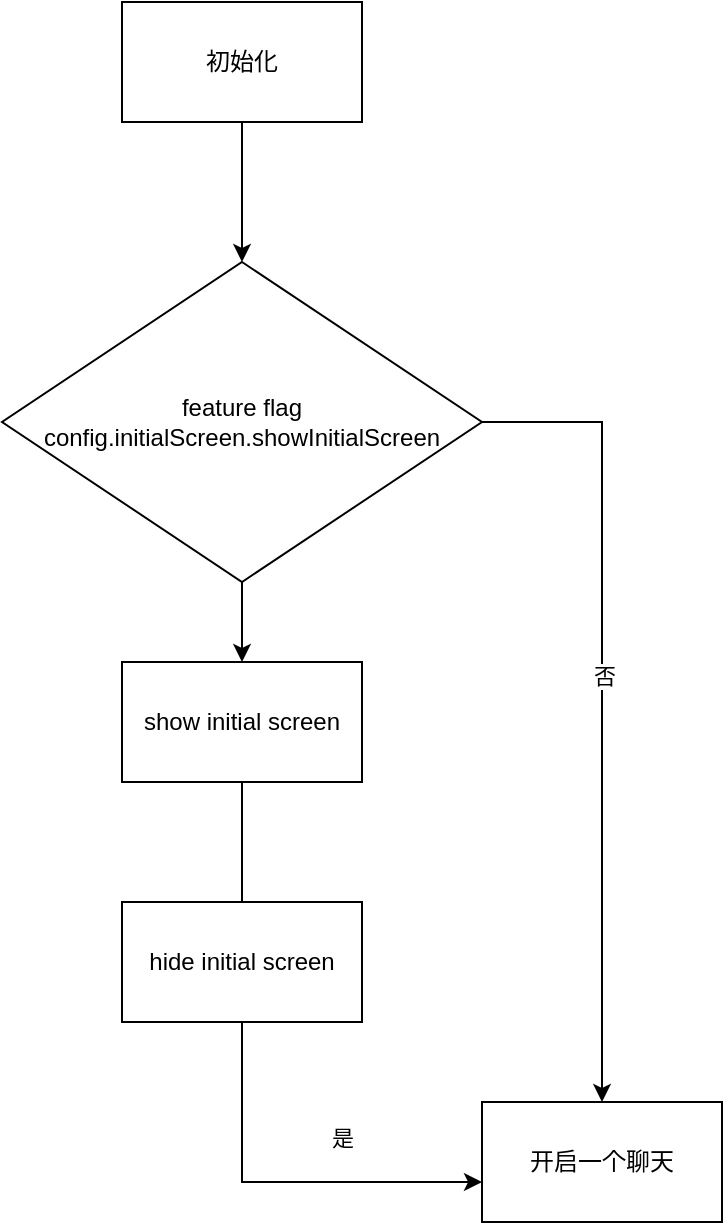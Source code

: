 <mxfile version="15.1.0" type="github">
  <diagram id="6knI3_qLb6QcAAUkTFyR" name="Page-1">
    <mxGraphModel dx="1558" dy="796" grid="1" gridSize="10" guides="1" tooltips="1" connect="1" arrows="1" fold="1" page="1" pageScale="1" pageWidth="827" pageHeight="1169" math="0" shadow="0">
      <root>
        <mxCell id="0" />
        <mxCell id="1" parent="0" />
        <mxCell id="GNG6-frRE_DT6sX8QAHm-2" style="edgeStyle=orthogonalEdgeStyle;rounded=0;orthogonalLoop=1;jettySize=auto;html=1;entryX=0.5;entryY=0;entryDx=0;entryDy=0;" edge="1" parent="1" source="GNG6-frRE_DT6sX8QAHm-1" target="GNG6-frRE_DT6sX8QAHm-6">
          <mxGeometry relative="1" as="geometry">
            <mxPoint x="220" y="530" as="targetPoint" />
          </mxGeometry>
        </mxCell>
        <mxCell id="GNG6-frRE_DT6sX8QAHm-1" value="初始化" style="rounded=0;whiteSpace=wrap;html=1;" vertex="1" parent="1">
          <mxGeometry x="160" y="410" width="120" height="60" as="geometry" />
        </mxCell>
        <mxCell id="GNG6-frRE_DT6sX8QAHm-9" style="edgeStyle=orthogonalEdgeStyle;rounded=0;orthogonalLoop=1;jettySize=auto;html=1;exitX=0.5;exitY=1;exitDx=0;exitDy=0;entryX=0;entryY=0.667;entryDx=0;entryDy=0;entryPerimeter=0;" edge="1" parent="1" source="GNG6-frRE_DT6sX8QAHm-5" target="GNG6-frRE_DT6sX8QAHm-10">
          <mxGeometry relative="1" as="geometry">
            <mxPoint x="220" y="870" as="targetPoint" />
          </mxGeometry>
        </mxCell>
        <mxCell id="GNG6-frRE_DT6sX8QAHm-14" value="是" style="edgeLabel;html=1;align=center;verticalAlign=middle;resizable=0;points=[];" vertex="1" connectable="0" parent="GNG6-frRE_DT6sX8QAHm-9">
          <mxGeometry x="-0.462" relative="1" as="geometry">
            <mxPoint x="50" y="92" as="offset" />
          </mxGeometry>
        </mxCell>
        <mxCell id="GNG6-frRE_DT6sX8QAHm-5" value="show initial screen" style="rounded=0;whiteSpace=wrap;html=1;" vertex="1" parent="1">
          <mxGeometry x="160" y="740" width="120" height="60" as="geometry" />
        </mxCell>
        <mxCell id="GNG6-frRE_DT6sX8QAHm-7" style="edgeStyle=orthogonalEdgeStyle;rounded=0;orthogonalLoop=1;jettySize=auto;html=1;entryX=0.5;entryY=0;entryDx=0;entryDy=0;" edge="1" parent="1" source="GNG6-frRE_DT6sX8QAHm-6" target="GNG6-frRE_DT6sX8QAHm-5">
          <mxGeometry relative="1" as="geometry" />
        </mxCell>
        <mxCell id="GNG6-frRE_DT6sX8QAHm-17" style="edgeStyle=orthogonalEdgeStyle;rounded=0;orthogonalLoop=1;jettySize=auto;html=1;exitX=1;exitY=0.5;exitDx=0;exitDy=0;entryX=0.5;entryY=0;entryDx=0;entryDy=0;" edge="1" parent="1" source="GNG6-frRE_DT6sX8QAHm-6" target="GNG6-frRE_DT6sX8QAHm-10">
          <mxGeometry relative="1" as="geometry" />
        </mxCell>
        <mxCell id="GNG6-frRE_DT6sX8QAHm-18" value="否" style="edgeLabel;html=1;align=center;verticalAlign=middle;resizable=0;points=[];" vertex="1" connectable="0" parent="GNG6-frRE_DT6sX8QAHm-17">
          <mxGeometry x="-0.065" y="1" relative="1" as="geometry">
            <mxPoint as="offset" />
          </mxGeometry>
        </mxCell>
        <mxCell id="GNG6-frRE_DT6sX8QAHm-6" value="&lt;span&gt;feature flag&lt;/span&gt;&lt;br&gt;&lt;span&gt;config.initialScreen.showInitialScreen&lt;/span&gt;" style="rhombus;whiteSpace=wrap;html=1;" vertex="1" parent="1">
          <mxGeometry x="100" y="540" width="240" height="160" as="geometry" />
        </mxCell>
        <mxCell id="GNG6-frRE_DT6sX8QAHm-10" value="开启一个聊天" style="rounded=0;whiteSpace=wrap;html=1;" vertex="1" parent="1">
          <mxGeometry x="340" y="960" width="120" height="60" as="geometry" />
        </mxCell>
        <mxCell id="GNG6-frRE_DT6sX8QAHm-16" value="hide initial screen" style="rounded=0;whiteSpace=wrap;html=1;" vertex="1" parent="1">
          <mxGeometry x="160" y="860" width="120" height="60" as="geometry" />
        </mxCell>
      </root>
    </mxGraphModel>
  </diagram>
</mxfile>
